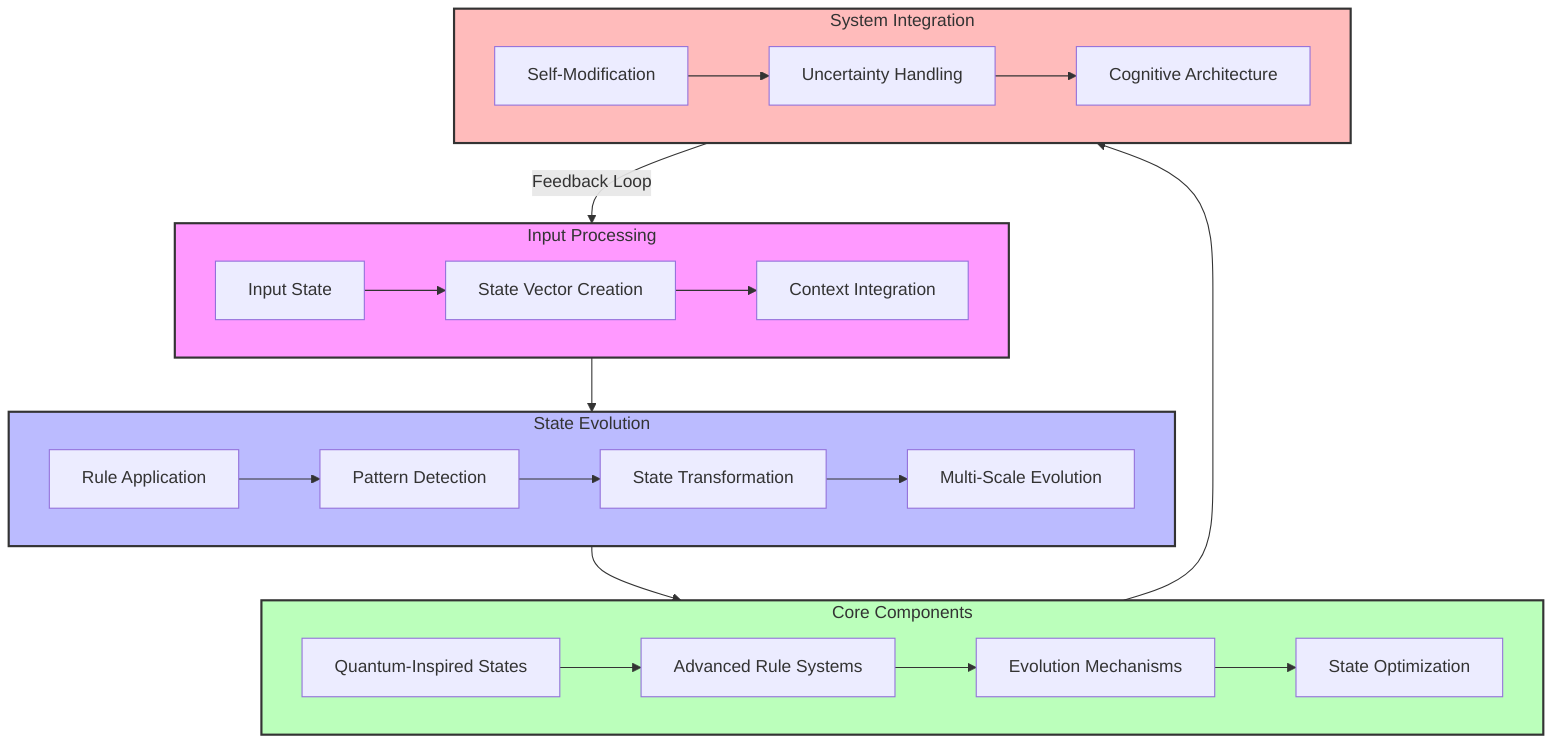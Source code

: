 graph TD
    subgraph Input["Input Processing"]
        A[Input State] --> B[State Vector Creation]
        B --> C[Context Integration]
    end

    subgraph Evolution["State Evolution"]
        D[Rule Application] --> E[Pattern Detection]
        E --> F[State Transformation]
        F --> G[Multi-Scale Evolution]
    end

    subgraph Components["Core Components"]
        H[Quantum-Inspired States] --> I[Advanced Rule Systems]
        I --> J[Evolution Mechanisms]
        J --> K[State Optimization]
    end

    subgraph Integration["System Integration"]
        L[Self-Modification] --> M[Uncertainty Handling]
        M --> N[Cognitive Architecture]
    end

    Input --> Evolution
    Evolution --> Components
    Components --> Integration
    Integration --> |Feedback Loop| Input

    style Input fill:#f9f,stroke:#333,stroke-width:2px
    style Evolution fill:#bbf,stroke:#333,stroke-width:2px
    style Components fill:#bfb,stroke:#333,stroke-width:2px
    style Integration fill:#fbb,stroke:#333,stroke-width:2px